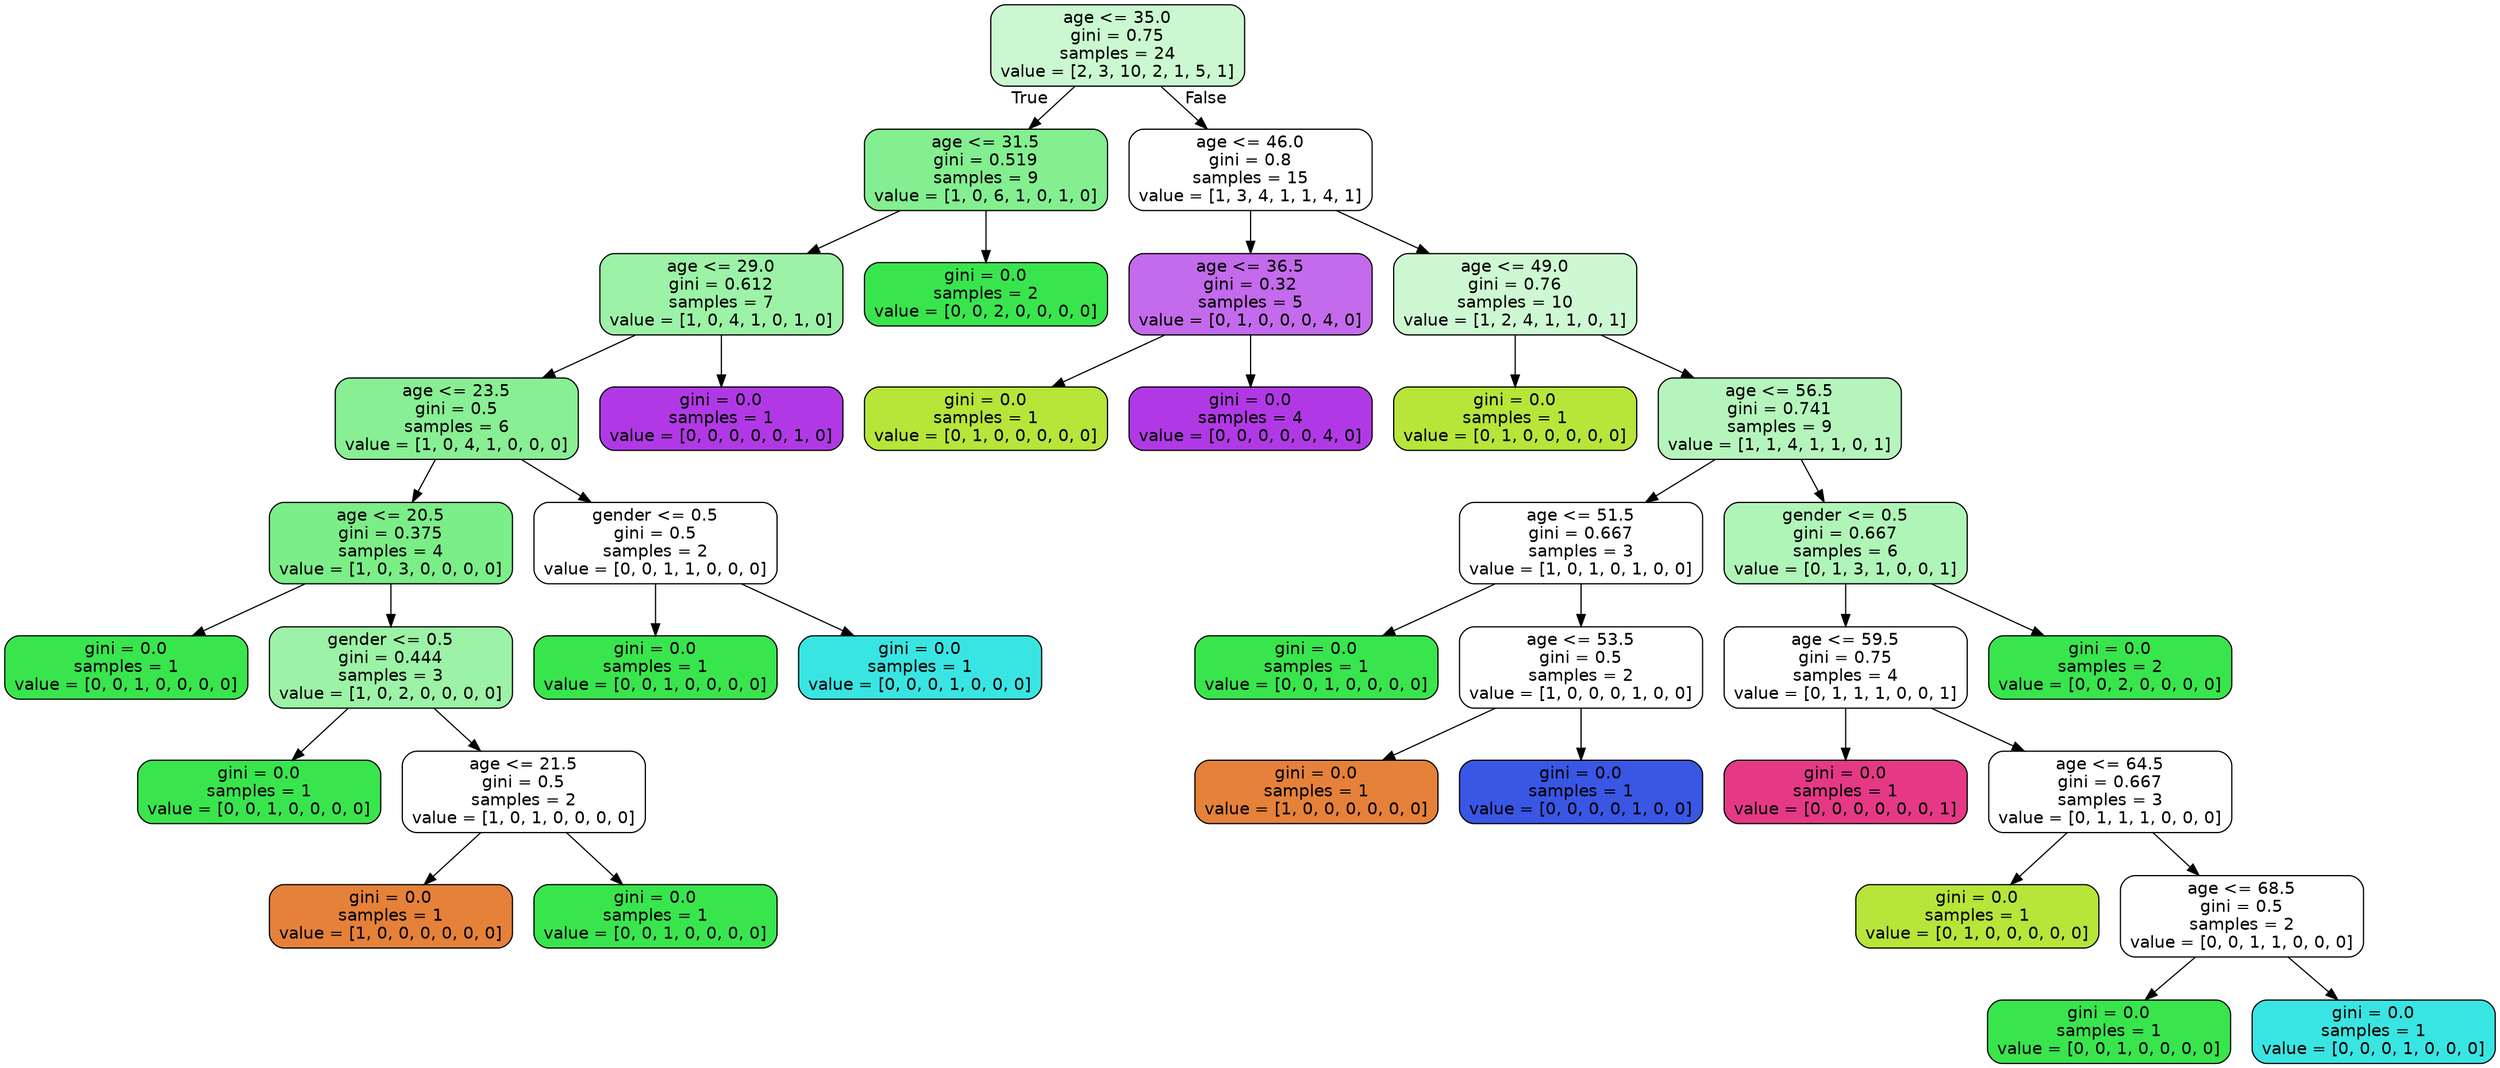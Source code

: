 digraph Tree {
node [shape=box, style="filled, rounded", color="black", fontname="helvetica"] ;
edge [fontname="helvetica"] ;
0 [label="age <= 35.0\ngini = 0.75\nsamples = 24\nvalue = [2, 3, 10, 2, 1, 5, 1]", fillcolor="#cbf8d0"] ;
1 [label="age <= 31.5\ngini = 0.519\nsamples = 9\nvalue = [1, 0, 6, 1, 0, 1, 0]", fillcolor="#83ef90"] ;
0 -> 1 [labeldistance=2.5, labelangle=45, headlabel="True"] ;
2 [label="age <= 29.0\ngini = 0.612\nsamples = 7\nvalue = [1, 0, 4, 1, 0, 1, 0]", fillcolor="#9cf2a6"] ;
1 -> 2 ;
3 [label="age <= 23.5\ngini = 0.5\nsamples = 6\nvalue = [1, 0, 4, 1, 0, 0, 0]", fillcolor="#88ef94"] ;
2 -> 3 ;
4 [label="age <= 20.5\ngini = 0.375\nsamples = 4\nvalue = [1, 0, 3, 0, 0, 0, 0]", fillcolor="#7bee88"] ;
3 -> 4 ;
5 [label="gini = 0.0\nsamples = 1\nvalue = [0, 0, 1, 0, 0, 0, 0]", fillcolor="#39e54d"] ;
4 -> 5 ;
6 [label="gender <= 0.5\ngini = 0.444\nsamples = 3\nvalue = [1, 0, 2, 0, 0, 0, 0]", fillcolor="#9cf2a6"] ;
4 -> 6 ;
7 [label="gini = 0.0\nsamples = 1\nvalue = [0, 0, 1, 0, 0, 0, 0]", fillcolor="#39e54d"] ;
6 -> 7 ;
8 [label="age <= 21.5\ngini = 0.5\nsamples = 2\nvalue = [1, 0, 1, 0, 0, 0, 0]", fillcolor="#ffffff"] ;
6 -> 8 ;
9 [label="gini = 0.0\nsamples = 1\nvalue = [1, 0, 0, 0, 0, 0, 0]", fillcolor="#e58139"] ;
8 -> 9 ;
10 [label="gini = 0.0\nsamples = 1\nvalue = [0, 0, 1, 0, 0, 0, 0]", fillcolor="#39e54d"] ;
8 -> 10 ;
11 [label="gender <= 0.5\ngini = 0.5\nsamples = 2\nvalue = [0, 0, 1, 1, 0, 0, 0]", fillcolor="#ffffff"] ;
3 -> 11 ;
12 [label="gini = 0.0\nsamples = 1\nvalue = [0, 0, 1, 0, 0, 0, 0]", fillcolor="#39e54d"] ;
11 -> 12 ;
13 [label="gini = 0.0\nsamples = 1\nvalue = [0, 0, 0, 1, 0, 0, 0]", fillcolor="#39e5e2"] ;
11 -> 13 ;
14 [label="gini = 0.0\nsamples = 1\nvalue = [0, 0, 0, 0, 0, 1, 0]", fillcolor="#b139e5"] ;
2 -> 14 ;
15 [label="gini = 0.0\nsamples = 2\nvalue = [0, 0, 2, 0, 0, 0, 0]", fillcolor="#39e54d"] ;
1 -> 15 ;
16 [label="age <= 46.0\ngini = 0.8\nsamples = 15\nvalue = [1, 3, 4, 1, 1, 4, 1]", fillcolor="#ffffff"] ;
0 -> 16 [labeldistance=2.5, labelangle=-45, headlabel="False"] ;
17 [label="age <= 36.5\ngini = 0.32\nsamples = 5\nvalue = [0, 1, 0, 0, 0, 4, 0]", fillcolor="#c46aec"] ;
16 -> 17 ;
18 [label="gini = 0.0\nsamples = 1\nvalue = [0, 1, 0, 0, 0, 0, 0]", fillcolor="#b7e539"] ;
17 -> 18 ;
19 [label="gini = 0.0\nsamples = 4\nvalue = [0, 0, 0, 0, 0, 4, 0]", fillcolor="#b139e5"] ;
17 -> 19 ;
20 [label="age <= 49.0\ngini = 0.76\nsamples = 10\nvalue = [1, 2, 4, 1, 1, 0, 1]", fillcolor="#cef8d2"] ;
16 -> 20 ;
21 [label="gini = 0.0\nsamples = 1\nvalue = [0, 1, 0, 0, 0, 0, 0]", fillcolor="#b7e539"] ;
20 -> 21 ;
22 [label="age <= 56.5\ngini = 0.741\nsamples = 9\nvalue = [1, 1, 4, 1, 1, 0, 1]", fillcolor="#b5f5bc"] ;
20 -> 22 ;
23 [label="age <= 51.5\ngini = 0.667\nsamples = 3\nvalue = [1, 0, 1, 0, 1, 0, 0]", fillcolor="#ffffff"] ;
22 -> 23 ;
24 [label="gini = 0.0\nsamples = 1\nvalue = [0, 0, 1, 0, 0, 0, 0]", fillcolor="#39e54d"] ;
23 -> 24 ;
25 [label="age <= 53.5\ngini = 0.5\nsamples = 2\nvalue = [1, 0, 0, 0, 1, 0, 0]", fillcolor="#ffffff"] ;
23 -> 25 ;
26 [label="gini = 0.0\nsamples = 1\nvalue = [1, 0, 0, 0, 0, 0, 0]", fillcolor="#e58139"] ;
25 -> 26 ;
27 [label="gini = 0.0\nsamples = 1\nvalue = [0, 0, 0, 0, 1, 0, 0]", fillcolor="#3956e5"] ;
25 -> 27 ;
28 [label="gender <= 0.5\ngini = 0.667\nsamples = 6\nvalue = [0, 1, 3, 1, 0, 0, 1]", fillcolor="#b0f5b8"] ;
22 -> 28 ;
29 [label="age <= 59.5\ngini = 0.75\nsamples = 4\nvalue = [0, 1, 1, 1, 0, 0, 1]", fillcolor="#ffffff"] ;
28 -> 29 ;
30 [label="gini = 0.0\nsamples = 1\nvalue = [0, 0, 0, 0, 0, 0, 1]", fillcolor="#e53986"] ;
29 -> 30 ;
31 [label="age <= 64.5\ngini = 0.667\nsamples = 3\nvalue = [0, 1, 1, 1, 0, 0, 0]", fillcolor="#ffffff"] ;
29 -> 31 ;
32 [label="gini = 0.0\nsamples = 1\nvalue = [0, 1, 0, 0, 0, 0, 0]", fillcolor="#b7e539"] ;
31 -> 32 ;
33 [label="age <= 68.5\ngini = 0.5\nsamples = 2\nvalue = [0, 0, 1, 1, 0, 0, 0]", fillcolor="#ffffff"] ;
31 -> 33 ;
34 [label="gini = 0.0\nsamples = 1\nvalue = [0, 0, 1, 0, 0, 0, 0]", fillcolor="#39e54d"] ;
33 -> 34 ;
35 [label="gini = 0.0\nsamples = 1\nvalue = [0, 0, 0, 1, 0, 0, 0]", fillcolor="#39e5e2"] ;
33 -> 35 ;
36 [label="gini = 0.0\nsamples = 2\nvalue = [0, 0, 2, 0, 0, 0, 0]", fillcolor="#39e54d"] ;
28 -> 36 ;
}